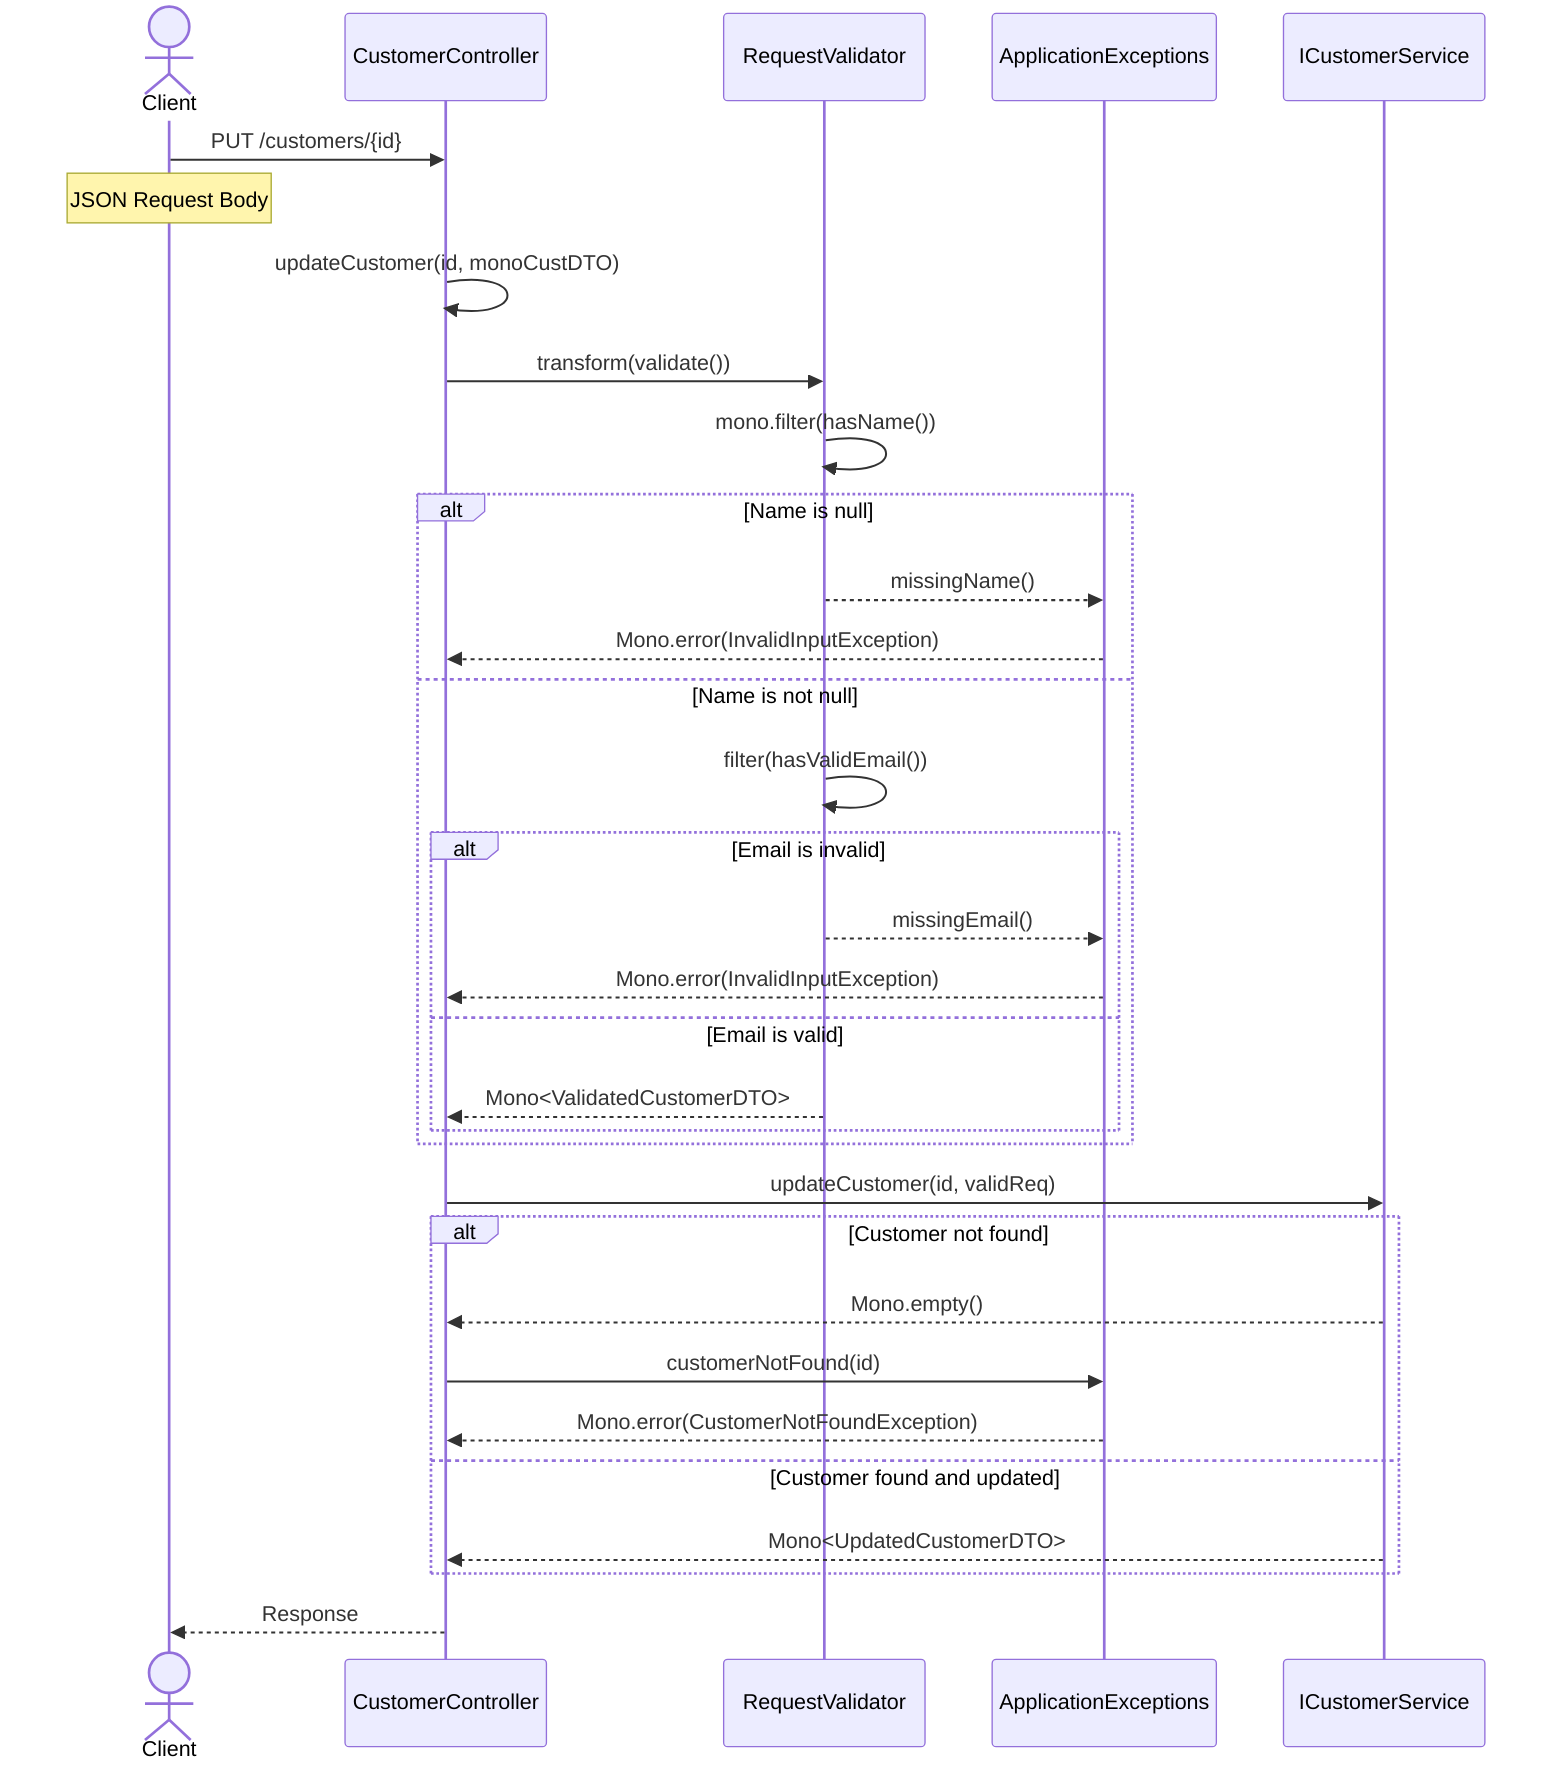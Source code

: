 sequenceDiagram
    actor Client
    participant Controller as CustomerController
    participant Validator as RequestValidator
    participant Exceptions as ApplicationExceptions
    participant Service as ICustomerService
    
    Client->>Controller: PUT /customers/{id}
    Note over Client: JSON Request Body
    
    Controller->>Controller: updateCustomer(id, monoCustDTO)
    
    Controller->>Validator: transform(validate())
    
    Validator->>Validator: mono.filter(hasName())
    
    alt Name is null
        Validator-->>Exceptions: missingName()
        Exceptions-->>Controller: Mono.error(InvalidInputException)
    else Name is not null
        Validator->>Validator: filter(hasValidEmail())
        
        alt Email is invalid
            Validator-->>Exceptions: missingEmail()
            Exceptions-->>Controller: Mono.error(InvalidInputException)
        else Email is valid
            Validator-->>Controller: Mono<ValidatedCustomerDTO>
        end
    end
    
    Controller->>Service: updateCustomer(id, validReq)
    
    alt Customer not found
        Service-->>Controller: Mono.empty()
        Controller->>Exceptions: customerNotFound(id)
        Exceptions-->>Controller: Mono.error(CustomerNotFoundException)
    else Customer found and updated
        Service-->>Controller: Mono<UpdatedCustomerDTO>
    end
    
    Controller-->>Client: Response